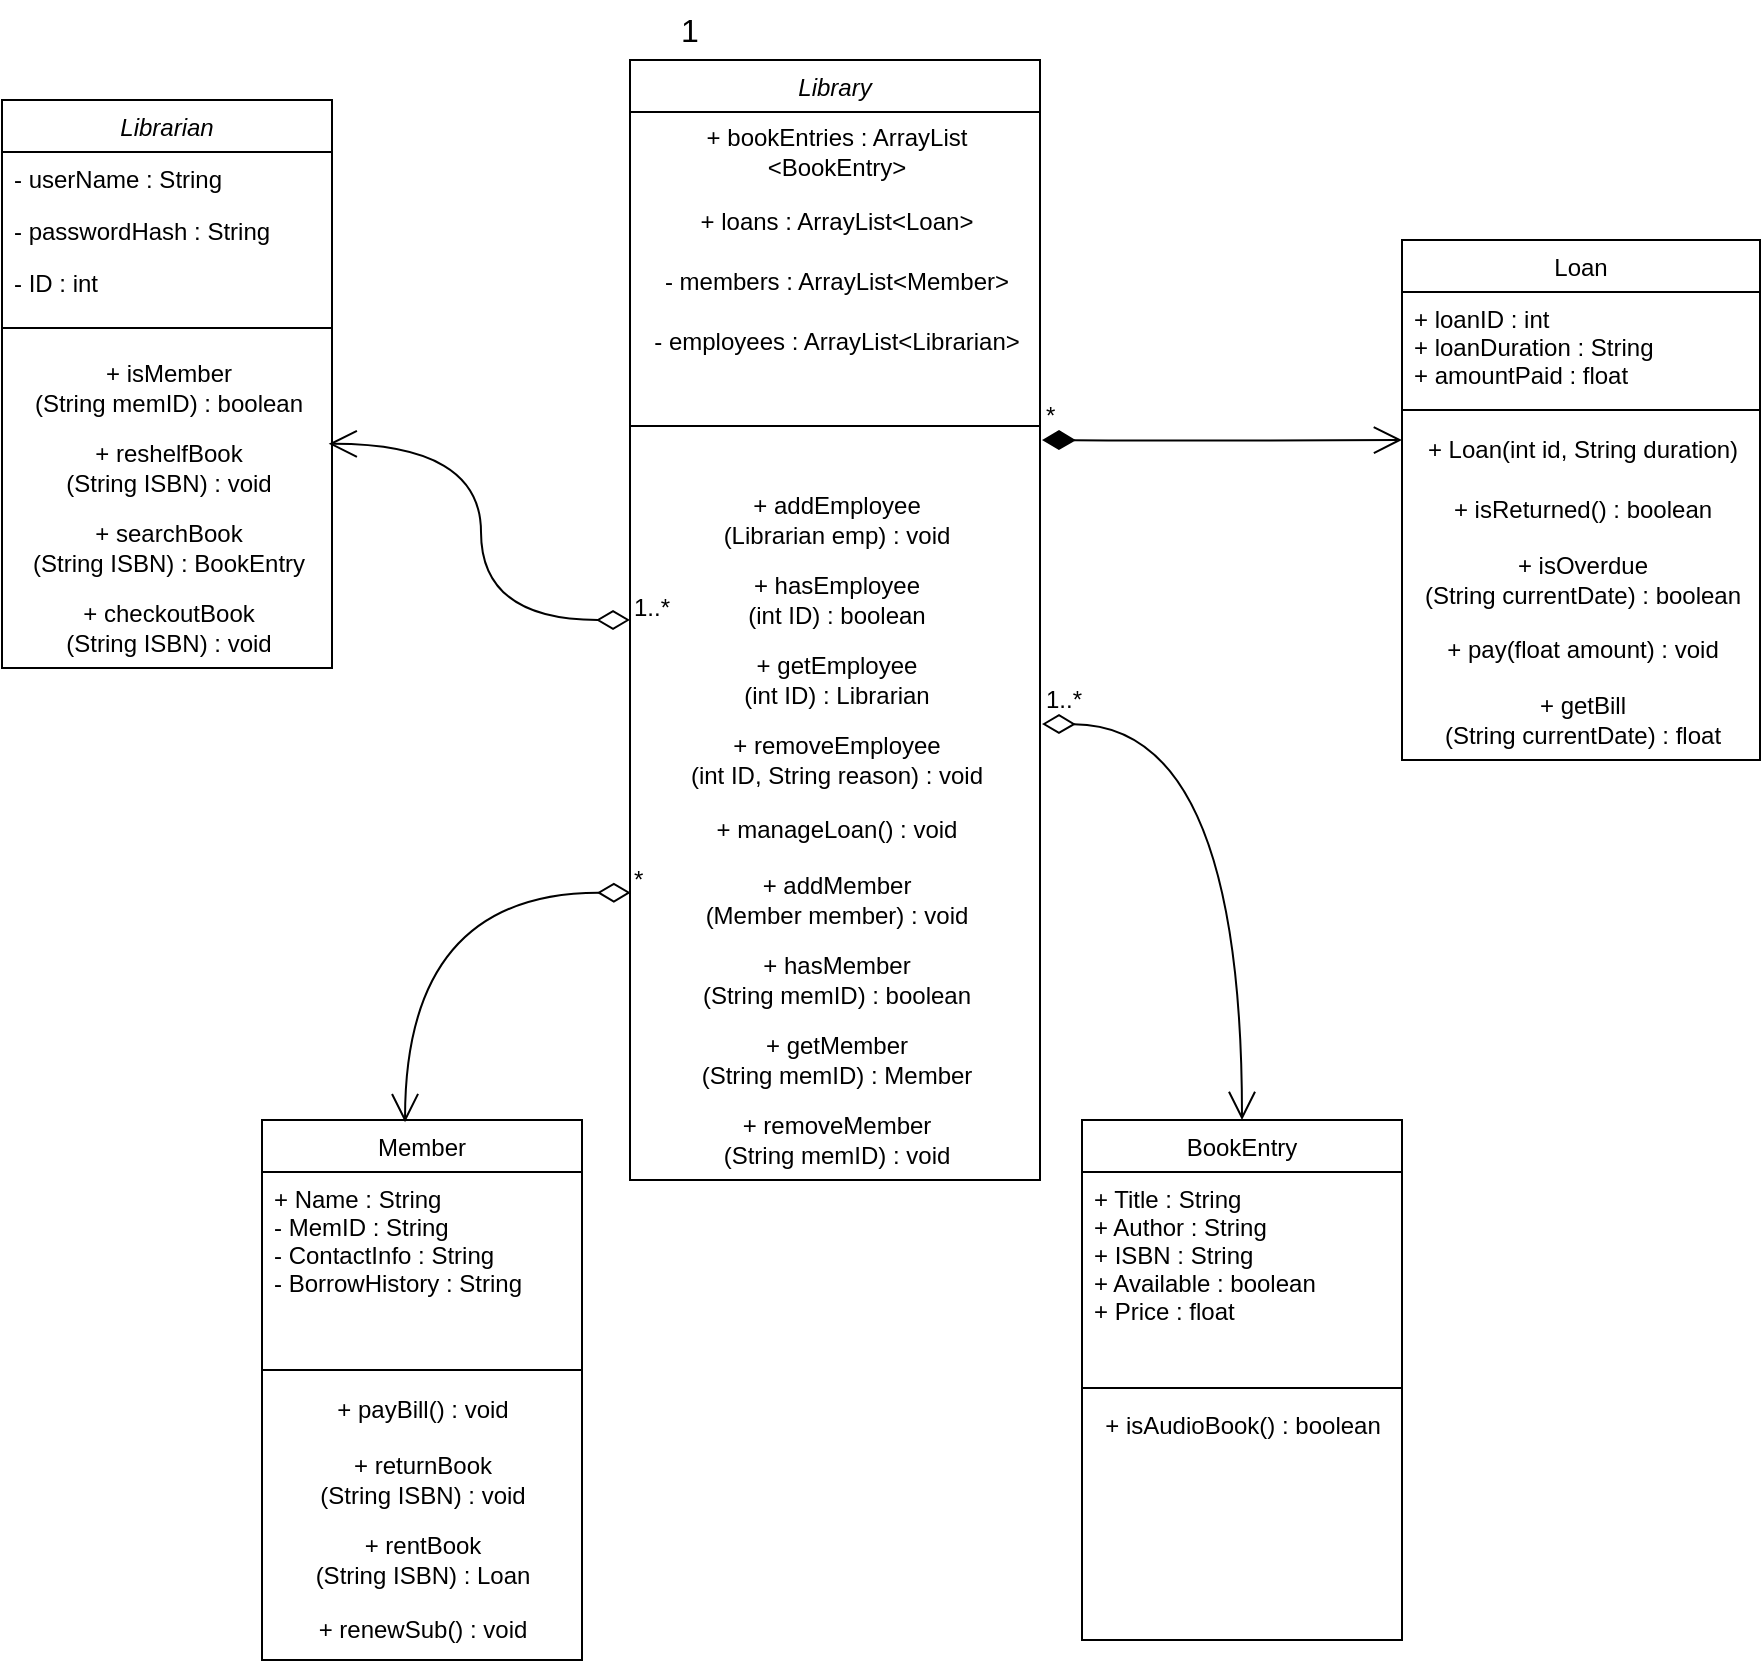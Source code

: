 <mxfile version="24.7.16">
  <diagram id="C5RBs43oDa-KdzZeNtuy" name="Page-1">
    <mxGraphModel dx="1246" dy="1703" grid="1" gridSize="10" guides="1" tooltips="1" connect="1" arrows="1" fold="1" page="1" pageScale="1" pageWidth="827" pageHeight="1169" math="0" shadow="0">
      <root>
        <mxCell id="WIyWlLk6GJQsqaUBKTNV-0" />
        <mxCell id="WIyWlLk6GJQsqaUBKTNV-1" parent="WIyWlLk6GJQsqaUBKTNV-0" />
        <mxCell id="zkfFHV4jXpPFQw0GAbJ--0" value="Librarian" style="swimlane;fontStyle=2;align=center;verticalAlign=top;childLayout=stackLayout;horizontal=1;startSize=26;horizontalStack=0;resizeParent=1;resizeLast=0;collapsible=1;marginBottom=0;rounded=0;shadow=0;strokeWidth=1;" parent="WIyWlLk6GJQsqaUBKTNV-1" vertex="1">
          <mxGeometry x="-90" y="20" width="165" height="284" as="geometry">
            <mxRectangle x="230" y="140" width="160" height="26" as="alternateBounds" />
          </mxGeometry>
        </mxCell>
        <mxCell id="zkfFHV4jXpPFQw0GAbJ--1" value="- userName : String" style="text;align=left;verticalAlign=top;spacingLeft=4;spacingRight=4;overflow=hidden;rotatable=0;points=[[0,0.5],[1,0.5]];portConstraint=eastwest;" parent="zkfFHV4jXpPFQw0GAbJ--0" vertex="1">
          <mxGeometry y="26" width="165" height="26" as="geometry" />
        </mxCell>
        <mxCell id="zkfFHV4jXpPFQw0GAbJ--3" value="- passwordHash : String" style="text;align=left;verticalAlign=top;spacingLeft=4;spacingRight=4;overflow=hidden;rotatable=0;points=[[0,0.5],[1,0.5]];portConstraint=eastwest;rounded=0;shadow=0;html=0;" parent="zkfFHV4jXpPFQw0GAbJ--0" vertex="1">
          <mxGeometry y="52" width="165" height="26" as="geometry" />
        </mxCell>
        <mxCell id="zkfFHV4jXpPFQw0GAbJ--2" value="- ID : int" style="text;align=left;verticalAlign=top;spacingLeft=4;spacingRight=4;overflow=hidden;rotatable=0;points=[[0,0.5],[1,0.5]];portConstraint=eastwest;rounded=0;shadow=0;html=0;" parent="zkfFHV4jXpPFQw0GAbJ--0" vertex="1">
          <mxGeometry y="78" width="165" height="26" as="geometry" />
        </mxCell>
        <mxCell id="zkfFHV4jXpPFQw0GAbJ--4" value="" style="line;html=1;strokeWidth=1;align=left;verticalAlign=middle;spacingTop=-1;spacingLeft=3;spacingRight=3;rotatable=0;labelPosition=right;points=[];portConstraint=eastwest;" parent="zkfFHV4jXpPFQw0GAbJ--0" vertex="1">
          <mxGeometry y="104" width="165" height="20" as="geometry" />
        </mxCell>
        <mxCell id="64K2vE5NSlZGig4ldIWL-9" value="+ isMember&lt;div&gt;(String memID) : boolean&lt;/div&gt;" style="text;html=1;align=center;verticalAlign=middle;resizable=0;points=[];autosize=1;strokeColor=none;fillColor=none;" parent="zkfFHV4jXpPFQw0GAbJ--0" vertex="1">
          <mxGeometry y="124" width="165" height="40" as="geometry" />
        </mxCell>
        <mxCell id="64K2vE5NSlZGig4ldIWL-10" value="+ reshelfBook&lt;div&gt;(String ISBN) : void&lt;/div&gt;" style="text;html=1;align=center;verticalAlign=middle;resizable=0;points=[];autosize=1;strokeColor=none;fillColor=none;" parent="zkfFHV4jXpPFQw0GAbJ--0" vertex="1">
          <mxGeometry y="164" width="165" height="40" as="geometry" />
        </mxCell>
        <mxCell id="64K2vE5NSlZGig4ldIWL-14" value="+ searchBook&lt;div&gt;(String ISBN) : BookEntry&lt;/div&gt;" style="text;html=1;align=center;verticalAlign=middle;resizable=0;points=[];autosize=1;strokeColor=none;fillColor=none;" parent="zkfFHV4jXpPFQw0GAbJ--0" vertex="1">
          <mxGeometry y="204" width="165" height="40" as="geometry" />
        </mxCell>
        <mxCell id="64K2vE5NSlZGig4ldIWL-15" value="+ checkoutBook&lt;div&gt;(String ISBN) : void&lt;/div&gt;" style="text;html=1;align=center;verticalAlign=middle;resizable=0;points=[];autosize=1;strokeColor=none;fillColor=none;" parent="zkfFHV4jXpPFQw0GAbJ--0" vertex="1">
          <mxGeometry y="244" width="165" height="40" as="geometry" />
        </mxCell>
        <mxCell id="zkfFHV4jXpPFQw0GAbJ--6" value="Member" style="swimlane;fontStyle=0;align=center;verticalAlign=top;childLayout=stackLayout;horizontal=1;startSize=26;horizontalStack=0;resizeParent=1;resizeLast=0;collapsible=1;marginBottom=0;rounded=0;shadow=0;strokeWidth=1;" parent="WIyWlLk6GJQsqaUBKTNV-1" vertex="1">
          <mxGeometry x="40" y="530" width="160" height="270" as="geometry">
            <mxRectangle x="130" y="380" width="160" height="26" as="alternateBounds" />
          </mxGeometry>
        </mxCell>
        <mxCell id="zkfFHV4jXpPFQw0GAbJ--7" value="+ Name : String&#xa;- MemID : String&#xa;- ContactInfo : String&#xa;- BorrowHistory : String&#xa;" style="text;align=left;verticalAlign=top;spacingLeft=4;spacingRight=4;overflow=hidden;rotatable=0;points=[[0,0.5],[1,0.5]];portConstraint=eastwest;" parent="zkfFHV4jXpPFQw0GAbJ--6" vertex="1">
          <mxGeometry y="26" width="160" height="94" as="geometry" />
        </mxCell>
        <mxCell id="zkfFHV4jXpPFQw0GAbJ--9" value="" style="line;html=1;strokeWidth=1;align=left;verticalAlign=middle;spacingTop=-1;spacingLeft=3;spacingRight=3;rotatable=0;labelPosition=right;points=[];portConstraint=eastwest;" parent="zkfFHV4jXpPFQw0GAbJ--6" vertex="1">
          <mxGeometry y="120" width="160" height="10" as="geometry" />
        </mxCell>
        <mxCell id="64K2vE5NSlZGig4ldIWL-11" value="+ payBill() : void" style="text;html=1;align=center;verticalAlign=middle;resizable=0;points=[];autosize=1;strokeColor=none;fillColor=none;" parent="zkfFHV4jXpPFQw0GAbJ--6" vertex="1">
          <mxGeometry y="130" width="160" height="30" as="geometry" />
        </mxCell>
        <mxCell id="64K2vE5NSlZGig4ldIWL-12" value="+ returnBook&lt;div&gt;(String ISBN) : void&lt;/div&gt;" style="text;html=1;align=center;verticalAlign=middle;resizable=0;points=[];autosize=1;strokeColor=none;fillColor=none;" parent="zkfFHV4jXpPFQw0GAbJ--6" vertex="1">
          <mxGeometry y="160" width="160" height="40" as="geometry" />
        </mxCell>
        <mxCell id="64K2vE5NSlZGig4ldIWL-16" value="+ rentBook&lt;div&gt;(String ISBN) : Loan&lt;/div&gt;" style="text;html=1;align=center;verticalAlign=middle;resizable=0;points=[];autosize=1;strokeColor=none;fillColor=none;" parent="zkfFHV4jXpPFQw0GAbJ--6" vertex="1">
          <mxGeometry y="200" width="160" height="40" as="geometry" />
        </mxCell>
        <mxCell id="64K2vE5NSlZGig4ldIWL-24" value="+ renewSub() : void" style="text;html=1;align=center;verticalAlign=middle;resizable=0;points=[];autosize=1;strokeColor=none;fillColor=none;" parent="zkfFHV4jXpPFQw0GAbJ--6" vertex="1">
          <mxGeometry y="240" width="160" height="30" as="geometry" />
        </mxCell>
        <mxCell id="zkfFHV4jXpPFQw0GAbJ--13" value="BookEntry" style="swimlane;fontStyle=0;align=center;verticalAlign=top;childLayout=stackLayout;horizontal=1;startSize=26;horizontalStack=0;resizeParent=1;resizeLast=0;collapsible=1;marginBottom=0;rounded=0;shadow=0;strokeWidth=1;" parent="WIyWlLk6GJQsqaUBKTNV-1" vertex="1">
          <mxGeometry x="450" y="530" width="160" height="260" as="geometry">
            <mxRectangle x="340" y="380" width="170" height="26" as="alternateBounds" />
          </mxGeometry>
        </mxCell>
        <mxCell id="zkfFHV4jXpPFQw0GAbJ--14" value="+ Title : String&#xa;+ Author : String&#xa;+ ISBN : String&#xa;+ Available : boolean&#xa;+ Price : float" style="text;align=left;verticalAlign=top;spacingLeft=4;spacingRight=4;overflow=hidden;rotatable=0;points=[[0,0.5],[1,0.5]];portConstraint=eastwest;" parent="zkfFHV4jXpPFQw0GAbJ--13" vertex="1">
          <mxGeometry y="26" width="160" height="104" as="geometry" />
        </mxCell>
        <mxCell id="zkfFHV4jXpPFQw0GAbJ--15" value="" style="line;html=1;strokeWidth=1;align=left;verticalAlign=middle;spacingTop=-1;spacingLeft=3;spacingRight=3;rotatable=0;labelPosition=right;points=[];portConstraint=eastwest;" parent="zkfFHV4jXpPFQw0GAbJ--13" vertex="1">
          <mxGeometry y="130" width="160" height="8" as="geometry" />
        </mxCell>
        <mxCell id="64K2vE5NSlZGig4ldIWL-25" value="+ isAudioBook() : boolean" style="text;html=1;align=center;verticalAlign=middle;resizable=0;points=[];autosize=1;strokeColor=none;fillColor=none;" parent="zkfFHV4jXpPFQw0GAbJ--13" vertex="1">
          <mxGeometry y="138" width="160" height="30" as="geometry" />
        </mxCell>
        <mxCell id="zkfFHV4jXpPFQw0GAbJ--17" value="Loan" style="swimlane;fontStyle=0;align=center;verticalAlign=top;childLayout=stackLayout;horizontal=1;startSize=26;horizontalStack=0;resizeParent=1;resizeLast=0;collapsible=1;marginBottom=0;rounded=0;shadow=0;strokeWidth=1;" parent="WIyWlLk6GJQsqaUBKTNV-1" vertex="1">
          <mxGeometry x="610" y="90" width="179" height="260" as="geometry">
            <mxRectangle x="550" y="140" width="160" height="26" as="alternateBounds" />
          </mxGeometry>
        </mxCell>
        <mxCell id="zkfFHV4jXpPFQw0GAbJ--18" value="+ loanID : int&#xa;+ loanDuration : String&#xa;+ amountPaid : float" style="text;align=left;verticalAlign=top;spacingLeft=4;spacingRight=4;overflow=hidden;rotatable=0;points=[[0,0.5],[1,0.5]];portConstraint=eastwest;" parent="zkfFHV4jXpPFQw0GAbJ--17" vertex="1">
          <mxGeometry y="26" width="179" height="54" as="geometry" />
        </mxCell>
        <mxCell id="zkfFHV4jXpPFQw0GAbJ--23" value="" style="line;html=1;strokeWidth=1;align=left;verticalAlign=middle;spacingTop=-1;spacingLeft=3;spacingRight=3;rotatable=0;labelPosition=right;points=[];portConstraint=eastwest;" parent="zkfFHV4jXpPFQw0GAbJ--17" vertex="1">
          <mxGeometry y="80" width="179" height="10" as="geometry" />
        </mxCell>
        <mxCell id="64K2vE5NSlZGig4ldIWL-3" value="+ Loan(int id, String duration)" style="text;html=1;align=center;verticalAlign=middle;resizable=0;points=[];autosize=1;strokeColor=none;fillColor=none;" parent="zkfFHV4jXpPFQw0GAbJ--17" vertex="1">
          <mxGeometry y="90" width="179" height="30" as="geometry" />
        </mxCell>
        <mxCell id="64K2vE5NSlZGig4ldIWL-17" value="+ isReturned() : boolean" style="text;html=1;align=center;verticalAlign=middle;resizable=0;points=[];autosize=1;strokeColor=none;fillColor=none;" parent="zkfFHV4jXpPFQw0GAbJ--17" vertex="1">
          <mxGeometry y="120" width="179" height="30" as="geometry" />
        </mxCell>
        <mxCell id="iNvIvl79tMsVRz-qhqXm-35" value="+ isOverdue&lt;div&gt;(String currentDate) : boolean&lt;/div&gt;" style="text;html=1;align=center;verticalAlign=middle;resizable=0;points=[];autosize=1;strokeColor=none;fillColor=none;" vertex="1" parent="zkfFHV4jXpPFQw0GAbJ--17">
          <mxGeometry y="150" width="179" height="40" as="geometry" />
        </mxCell>
        <mxCell id="64K2vE5NSlZGig4ldIWL-26" value="+ pay(float amount) : void" style="text;html=1;align=center;verticalAlign=middle;resizable=0;points=[];autosize=1;strokeColor=none;fillColor=none;" parent="zkfFHV4jXpPFQw0GAbJ--17" vertex="1">
          <mxGeometry y="190" width="179" height="30" as="geometry" />
        </mxCell>
        <mxCell id="iNvIvl79tMsVRz-qhqXm-36" value="+ getBill&lt;div&gt;&lt;span style=&quot;background-color: initial;&quot;&gt;(String currentDate) : float&lt;/span&gt;&lt;/div&gt;" style="text;html=1;align=center;verticalAlign=middle;resizable=0;points=[];autosize=1;strokeColor=none;fillColor=none;" vertex="1" parent="zkfFHV4jXpPFQw0GAbJ--17">
          <mxGeometry y="220" width="179" height="40" as="geometry" />
        </mxCell>
        <mxCell id="chUHbdW1xkKSAvhsrKf5-0" value="Library" style="swimlane;fontStyle=2;align=center;verticalAlign=top;childLayout=stackLayout;horizontal=1;startSize=26;horizontalStack=0;resizeParent=1;resizeLast=0;collapsible=1;marginBottom=0;rounded=0;shadow=0;strokeWidth=1;" parent="WIyWlLk6GJQsqaUBKTNV-1" vertex="1">
          <mxGeometry x="224" width="205" height="560" as="geometry">
            <mxRectangle x="230" y="140" width="160" height="26" as="alternateBounds" />
          </mxGeometry>
        </mxCell>
        <mxCell id="chUHbdW1xkKSAvhsrKf5-9" value="+ bookEntries : ArrayList&lt;div&gt;&amp;lt;BookEntry&amp;gt;&lt;/div&gt;" style="text;html=1;align=center;verticalAlign=middle;resizable=0;points=[];autosize=1;strokeColor=none;fillColor=none;" parent="chUHbdW1xkKSAvhsrKf5-0" vertex="1">
          <mxGeometry y="26" width="205" height="40" as="geometry" />
        </mxCell>
        <mxCell id="chUHbdW1xkKSAvhsrKf5-13" value="+ loans : ArrayList&amp;lt;Loan&amp;gt;" style="text;html=1;align=center;verticalAlign=middle;resizable=0;points=[];autosize=1;strokeColor=none;fillColor=none;" parent="chUHbdW1xkKSAvhsrKf5-0" vertex="1">
          <mxGeometry y="66" width="205" height="30" as="geometry" />
        </mxCell>
        <mxCell id="chUHbdW1xkKSAvhsrKf5-15" value="- members : ArrayList&amp;lt;Member&amp;gt;" style="text;html=1;align=center;verticalAlign=middle;resizable=0;points=[];autosize=1;strokeColor=none;fillColor=none;" parent="chUHbdW1xkKSAvhsrKf5-0" vertex="1">
          <mxGeometry y="96" width="205" height="30" as="geometry" />
        </mxCell>
        <mxCell id="chUHbdW1xkKSAvhsrKf5-16" value="- employees : ArrayList&amp;lt;Librarian&amp;gt;" style="text;html=1;align=center;verticalAlign=middle;resizable=0;points=[];autosize=1;strokeColor=none;fillColor=none;" parent="chUHbdW1xkKSAvhsrKf5-0" vertex="1">
          <mxGeometry y="126" width="205" height="30" as="geometry" />
        </mxCell>
        <mxCell id="chUHbdW1xkKSAvhsrKf5-4" value="" style="line;html=1;strokeWidth=1;align=left;verticalAlign=middle;spacingTop=-1;spacingLeft=3;spacingRight=3;rotatable=0;labelPosition=right;points=[];portConstraint=eastwest;" parent="chUHbdW1xkKSAvhsrKf5-0" vertex="1">
          <mxGeometry y="156" width="205" height="54" as="geometry" />
        </mxCell>
        <mxCell id="chUHbdW1xkKSAvhsrKf5-18" value="+ addEmployee&lt;div&gt;(Librarian emp)&amp;nbsp;&lt;span style=&quot;background-color: initial;&quot;&gt;: void&lt;/span&gt;&lt;/div&gt;" style="text;html=1;align=center;verticalAlign=middle;resizable=0;points=[];autosize=1;strokeColor=none;fillColor=none;" parent="chUHbdW1xkKSAvhsrKf5-0" vertex="1">
          <mxGeometry y="210" width="205" height="40" as="geometry" />
        </mxCell>
        <mxCell id="chUHbdW1xkKSAvhsrKf5-19" value="+ hasEmployee&lt;div&gt;(int ID) : boolean&lt;/div&gt;" style="text;html=1;align=center;verticalAlign=middle;resizable=0;points=[];autosize=1;strokeColor=none;fillColor=none;" parent="chUHbdW1xkKSAvhsrKf5-0" vertex="1">
          <mxGeometry y="250" width="205" height="40" as="geometry" />
        </mxCell>
        <mxCell id="iNvIvl79tMsVRz-qhqXm-11" value="+ getEmployee&lt;div&gt;(int ID)&amp;nbsp;&lt;span style=&quot;background-color: initial;&quot;&gt;: Librarian&lt;/span&gt;&lt;/div&gt;" style="text;html=1;align=center;verticalAlign=middle;resizable=0;points=[];autosize=1;strokeColor=none;fillColor=none;" vertex="1" parent="chUHbdW1xkKSAvhsrKf5-0">
          <mxGeometry y="290" width="205" height="40" as="geometry" />
        </mxCell>
        <mxCell id="iNvIvl79tMsVRz-qhqXm-13" value="+ removeEmployee&lt;div&gt;(int ID, String reason)&amp;nbsp;&lt;span style=&quot;background-color: initial;&quot;&gt;: void&lt;/span&gt;&lt;/div&gt;" style="text;html=1;align=center;verticalAlign=middle;resizable=0;points=[];autosize=1;strokeColor=none;fillColor=none;" vertex="1" parent="chUHbdW1xkKSAvhsrKf5-0">
          <mxGeometry y="330" width="205" height="40" as="geometry" />
        </mxCell>
        <mxCell id="chUHbdW1xkKSAvhsrKf5-21" value="+ manageLoan() : void" style="text;html=1;align=center;verticalAlign=middle;resizable=0;points=[];autosize=1;strokeColor=none;fillColor=none;" parent="chUHbdW1xkKSAvhsrKf5-0" vertex="1">
          <mxGeometry y="370" width="205" height="30" as="geometry" />
        </mxCell>
        <mxCell id="chUHbdW1xkKSAvhsrKf5-22" value="+ addMember&lt;div&gt;(Member member) : void&lt;/div&gt;" style="text;html=1;align=center;verticalAlign=middle;resizable=0;points=[];autosize=1;strokeColor=none;fillColor=none;" parent="chUHbdW1xkKSAvhsrKf5-0" vertex="1">
          <mxGeometry y="400" width="205" height="40" as="geometry" />
        </mxCell>
        <mxCell id="iNvIvl79tMsVRz-qhqXm-16" value="+ hasMember&lt;div&gt;(String memID) : boolean&lt;/div&gt;" style="text;html=1;align=center;verticalAlign=middle;resizable=0;points=[];autosize=1;strokeColor=none;fillColor=none;" vertex="1" parent="chUHbdW1xkKSAvhsrKf5-0">
          <mxGeometry y="440" width="205" height="40" as="geometry" />
        </mxCell>
        <mxCell id="iNvIvl79tMsVRz-qhqXm-33" value="+ getMember&lt;div&gt;(String memID) : Member&lt;/div&gt;" style="text;html=1;align=center;verticalAlign=middle;resizable=0;points=[];autosize=1;strokeColor=none;fillColor=none;" vertex="1" parent="chUHbdW1xkKSAvhsrKf5-0">
          <mxGeometry y="480" width="205" height="40" as="geometry" />
        </mxCell>
        <mxCell id="iNvIvl79tMsVRz-qhqXm-14" value="+ removeMember&lt;div&gt;(String memID) : void&lt;/div&gt;" style="text;html=1;align=center;verticalAlign=middle;resizable=0;points=[];autosize=1;strokeColor=none;fillColor=none;" vertex="1" parent="chUHbdW1xkKSAvhsrKf5-0">
          <mxGeometry y="520" width="205" height="40" as="geometry" />
        </mxCell>
        <mxCell id="wYOp3Uvvmp2U9gyyuIDl-5" value="1" style="text;strokeColor=none;fillColor=none;html=1;align=center;verticalAlign=middle;whiteSpace=wrap;rounded=0;fontSize=16;" parent="WIyWlLk6GJQsqaUBKTNV-1" vertex="1">
          <mxGeometry x="224" y="-30" width="60" height="30" as="geometry" />
        </mxCell>
        <mxCell id="iNvIvl79tMsVRz-qhqXm-5" value="1..*" style="endArrow=open;html=1;endSize=12;startArrow=diamondThin;startSize=14;startFill=0;edgeStyle=orthogonalEdgeStyle;align=left;verticalAlign=bottom;rounded=0;fontSize=12;curved=1;exitX=0;exitY=0.5;exitDx=0;exitDy=0;entryX=0.99;entryY=0.198;entryDx=0;entryDy=0;entryPerimeter=0;" edge="1" parent="WIyWlLk6GJQsqaUBKTNV-1" source="chUHbdW1xkKSAvhsrKf5-0" target="64K2vE5NSlZGig4ldIWL-10">
          <mxGeometry x="-1" y="3" relative="1" as="geometry">
            <mxPoint x="160" y="174" as="sourcePoint" />
            <mxPoint x="80" y="180" as="targetPoint" />
          </mxGeometry>
        </mxCell>
        <mxCell id="iNvIvl79tMsVRz-qhqXm-7" value="*" style="endArrow=open;html=1;endSize=12;startArrow=diamondThin;startSize=14;startFill=0;edgeStyle=orthogonalEdgeStyle;align=left;verticalAlign=bottom;rounded=0;fontSize=12;curved=1;entryX=0.447;entryY=0.004;entryDx=0;entryDy=0;entryPerimeter=0;exitX=0.002;exitY=0.409;exitDx=0;exitDy=0;exitPerimeter=0;" edge="1" parent="WIyWlLk6GJQsqaUBKTNV-1" source="chUHbdW1xkKSAvhsrKf5-22" target="zkfFHV4jXpPFQw0GAbJ--6">
          <mxGeometry x="-1" y="3" relative="1" as="geometry">
            <mxPoint x="170" y="370" as="sourcePoint" />
            <mxPoint x="350" y="710" as="targetPoint" />
          </mxGeometry>
        </mxCell>
        <mxCell id="iNvIvl79tMsVRz-qhqXm-8" value="*" style="endArrow=open;html=1;endSize=12;startArrow=diamondThin;startSize=14;startFill=1;edgeStyle=orthogonalEdgeStyle;align=left;verticalAlign=bottom;rounded=0;fontSize=12;curved=1;entryX=0;entryY=0.333;entryDx=0;entryDy=0;entryPerimeter=0;" edge="1" parent="WIyWlLk6GJQsqaUBKTNV-1" target="64K2vE5NSlZGig4ldIWL-3">
          <mxGeometry x="-1" y="3" relative="1" as="geometry">
            <mxPoint x="430" y="190" as="sourcePoint" />
            <mxPoint x="582" y="190" as="targetPoint" />
          </mxGeometry>
        </mxCell>
        <mxCell id="iNvIvl79tMsVRz-qhqXm-9" value="1..*" style="endArrow=open;html=1;endSize=12;startArrow=diamondThin;startSize=14;startFill=0;edgeStyle=orthogonalEdgeStyle;align=left;verticalAlign=bottom;rounded=0;fontSize=12;curved=1;entryX=0.5;entryY=0;entryDx=0;entryDy=0;" edge="1" parent="WIyWlLk6GJQsqaUBKTNV-1" target="zkfFHV4jXpPFQw0GAbJ--13">
          <mxGeometry x="-1" y="3" relative="1" as="geometry">
            <mxPoint x="430" y="332" as="sourcePoint" />
            <mxPoint x="582" y="330" as="targetPoint" />
          </mxGeometry>
        </mxCell>
      </root>
    </mxGraphModel>
  </diagram>
</mxfile>
